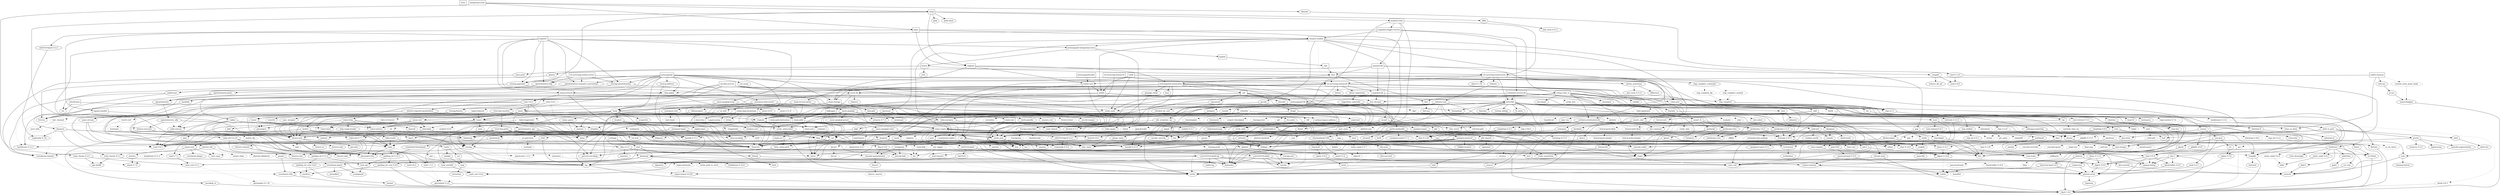 digraph {
    0 [ label = "tests" shape = box]
    1 [ label = "catalyst-toolbox" shape = box]
    2 [ label = "chain-addr" shape = box]
    3 [ label = "chain-core" shape = box]
    4 [ label = "chain-ser" shape = box]
    5 [ label = "chain-crypto" shape = box]
    6 [ label = "typed-bytes" shape = box]
    7 [ label = "chain-impl-mockchain" shape = box]
    8 [ label = "cardano-legacy-address" shape = box]
    9 [ label = "chain-time" shape = box]
    10 [ label = "chain-vote" shape = box]
    11 [ label = "imhamt" shape = box]
    12 [ label = "sparse-array" shape = box]
    13 [ label = "chain-storage" shape = box]
    14 [ label = "jcli" shape = box]
    15 [ label = "jormungandr-lib" shape = box]
    16 [ label = "jormungandr-automation" shape = box]
    17 [ label = "jortestkit" shape = box]
    18 [ label = "jormungandr-integration-tests" shape = box]
    19 [ label = "hersir" shape = box]
    20 [ label = "thor" shape = box]
    21 [ label = "loki" shape = box]
    22 [ label = "mjolnir" shape = box]
    23 [ label = "snapshot-lib" shape = box]
    24 [ label = "symmetric-cipher" shape = box]
    25 [ label = "vit-servicing-station-lib" shape = box]
    26 [ label = "event-db" shape = box]
    27 [ label = "vit-servicing-station-tests" shape = box]
    28 [ label = "wallet" shape = box]
    29 [ label = "chain-path-derivation" shape = box]
    30 [ label = "hdkeygen" shape = box]
    31 [ label = "chain-network" shape = box]
    32 [ label = "jormungandrwallet" shape = box]
    33 [ label = "wallet-core" shape = box]
    34 [ label = "wallet-wasm-js" shape = box]
    35 [ label = "jormungandr" shape = box]
    36 [ label = "explorer" shape = box]
    37 [ label = "settings" shape = box]
    38 [ label = "blockchain" shape = box]
    39 [ label = "vit-servicing-station-cli" shape = box]
    40 [ label = "vit-servicing-station-server" shape = box]
    41 [ label = "iapyx" shape = box]
    42 [ label = "valgrind" shape = box]
    43 [ label = "vitup" shape = box]
    44 [ label = "mainnet-lib" shape = box]
    45 [ label = "mainnet-tools" shape = box]
    46 [ label = "scheduler-service-lib" shape = box]
    47 [ label = "signals-handler" shape = box]
    48 [ label = "snapshot-trigger-service" shape = box]
    49 [ label = "voting_tools_rs" shape = box]
    50 [ label = "integration-tests" shape = box]
    51 [ label = "cat-data-service" shape = box]
    52 [ label = "audit" shape = box]
    53 [ label = "assert_fs" ]
    54 [ label = "bech32 0.8.1" ]
    55 [ label = "clap 4.2.1" ]
    56 [ label = "color-eyre" ]
    57 [ label = "csv" ]
    58 [ label = "fraction" ]
    59 [ label = "futures" ]
    60 [ label = "gag" ]
    61 [ label = "governor" ]
    62 [ label = "graphql_client" ]
    63 [ label = "hex" ]
    64 [ label = "image" ]
    65 [ label = "itertools 0.10.5" ]
    66 [ label = "once_cell" ]
    67 [ label = "qrcode" ]
    68 [ label = "quircs" ]
    69 [ label = "rand 0.8.5" ]
    70 [ label = "rand_chacha 0.3.1" ]
    71 [ label = "rayon" ]
    72 [ label = "regex" ]
    73 [ label = "reqwest" ]
    74 [ label = "rust_decimal" ]
    75 [ label = "serde" ]
    76 [ label = "serde_json" ]
    77 [ label = "serde_yaml" ]
    78 [ label = "sscanf" ]
    79 [ label = "thiserror" ]
    80 [ label = "time 0.3.20" ]
    81 [ label = "tokio" ]
    82 [ label = "tracing" ]
    83 [ label = "tracing-subscriber" ]
    84 [ label = "url" ]
    85 [ label = "cryptoxide 0.4.4" ]
    86 [ label = "proptest" ]
    87 [ label = "quickcheck" ]
    88 [ label = "curve25519-dalek-ng" ]
    89 [ label = "ed25519-bip32 0.4.1" ]
    90 [ label = "ed25519-dalek" ]
    91 [ label = "generic-array" ]
    92 [ label = "rand_core 0.6.4" ]
    93 [ label = "sha2 0.10.6" ]
    94 [ label = "lazy_static" ]
    95 [ label = "strum" ]
    96 [ label = "cbor_event" ]
    97 [ label = "base64 0.21.0" ]
    98 [ label = "const_format" ]
    99 [ label = "criterion" style = dashed]
    100 [ label = "data-pile" ]
    101 [ label = "sled" ]
    102 [ label = "tempfile" ]
    103 [ label = "base64 0.13.1" ]
    104 [ label = "bincode" ]
    105 [ label = "bytes" ]
    106 [ label = "clap_complete" ]
    107 [ label = "gtmpl" ]
    108 [ label = "rpassword" ]
    109 [ label = "http" ]
    110 [ label = "humantime" ]
    111 [ label = "parity-multiaddr" ]
    112 [ label = "serde_with" ]
    113 [ label = "assert_cmd" ]
    114 [ label = "bytesize" ]
    115 [ label = "custom_debug" ]
    116 [ label = "flate2" ]
    117 [ label = "fs_extra" ]
    118 [ label = "json" ]
    119 [ label = "keynesis" ]
    120 [ label = "log" ]
    121 [ label = "netstat2" ]
    122 [ label = "os_info" ]
    123 [ label = "poldercast" ]
    124 [ label = "predicates 2.1.5" ]
    125 [ label = "prost 0.9.0" ]
    126 [ label = "semver" ]
    127 [ label = "sysinfo" ]
    128 [ label = "tar" ]
    129 [ label = "tokio-stream" ]
    130 [ label = "tonic 0.6.2" ]
    131 [ label = "warp" ]
    132 [ label = "zip" ]
    133 [ label = "console" ]
    134 [ label = "dialoguer" ]
    135 [ label = "indicatif" ]
    136 [ label = "sha-1" ]
    137 [ label = "sha2 0.9.9" ]
    138 [ label = "bech32 0.7.3" ]
    139 [ label = "yaml-rust" ]
    140 [ label = "ctrlc" ]
    141 [ label = "slave-pool" ]
    142 [ label = "cocoon" ]
    143 [ label = "dirs" ]
    144 [ label = "serde_test" style = dashed]
    145 [ label = "zeroize" ]
    146 [ label = "diesel" ]
    147 [ label = "diesel_migrations" ]
    148 [ label = "dotenv" ]
    149 [ label = "http-zipkin" ]
    150 [ label = "notify" ]
    151 [ label = "r2d2" ]
    152 [ label = "simplelog 0.8.0" ]
    153 [ label = "tracing-futures" ]
    154 [ label = "bb8" ]
    155 [ label = "bb8-postgres" ]
    156 [ label = "chrono" ]
    157 [ label = "dotenvy" ]
    158 [ label = "tokio-postgres" ]
    159 [ label = "cfg-if 0.1.10" ]
    160 [ label = "dyn-clone" ]
    161 [ label = "fake" ]
    162 [ label = "hyper" ]
    163 [ label = "postgres" ]
    164 [ label = "pretty_assertions" ]
    165 [ label = "rand 0.7.3" ]
    166 [ label = "rand_core 0.5.1" ]
    167 [ label = "refinery" ]
    168 [ label = "hashlink" ]
    169 [ label = "http-body" ]
    170 [ label = "pin-project" ]
    171 [ label = "clear_on_drop" ]
    172 [ label = "console_error_panic_hook" style = dashed]
    173 [ label = "getrandom 0.2.9" ]
    174 [ label = "js-sys" ]
    175 [ label = "wasm-bindgen" ]
    176 [ label = "web-sys" ]
    177 [ label = "arc-swap" ]
    178 [ label = "jsonrpsee-core" ]
    179 [ label = "jsonrpsee-http-server" ]
    180 [ label = "linked-hash-map" ]
    181 [ label = "local-ip-address" ]
    182 [ label = "lru" ]
    183 [ label = "opentelemetry" ]
    184 [ label = "opentelemetry-otlp" ]
    185 [ label = "opentelemetry-semantic-conventions" ]
    186 [ label = "tokio-util 0.6.10" ]
    187 [ label = "tracing-appender" ]
    188 [ label = "tracing-opentelemetry" ]
    189 [ label = "trust-dns-resolver" ]
    190 [ label = "anyhow" ]
    191 [ label = "async-graphql" ]
    192 [ label = "async-graphql-warp" ]
    193 [ label = "futures-channel" ]
    194 [ label = "futures-util" ]
    195 [ label = "ed25519-bip32 0.3.2" ]
    196 [ label = "prettytable-rs" ]
    197 [ label = "warp-reverse-proxy" ]
    198 [ label = "diffy" ]
    199 [ label = "glob" ]
    200 [ label = "path-slash" ]
    201 [ label = "rustls" ]
    202 [ label = "rustls-pemfile" ]
    203 [ label = "tempdir" ]
    204 [ label = "tokio-rustls" ]
    205 [ label = "uuid 0.8.2" ]
    206 [ label = "walkdir" ]
    207 [ label = "cardano-serialization-lib" ]
    208 [ label = "pharos" ]
    209 [ label = "job_scheduler_ng" ]
    210 [ label = "num-traits" ]
    211 [ label = "uuid 1.3.1" ]
    212 [ label = "bytekind" ]
    213 [ label = "cddl" ]
    214 [ label = "ciborium" ]
    215 [ label = "dashmap" ]
    216 [ label = "microtype" ]
    217 [ label = "nonempty" ]
    218 [ label = "validity" ]
    219 [ label = "cfg-if 1.0.0" ]
    220 [ label = "libmath" ]
    221 [ label = "rand_chacha 0.2.2" ]
    222 [ label = "axum" ]
    223 [ label = "metrics" ]
    224 [ label = "metrics-exporter-prometheus" ]
    225 [ label = "tower-http" ]
    226 [ label = "clap_complete_command" ]
    227 [ label = "anstyle" ]
    228 [ label = "doc-comment" ]
    229 [ label = "globwalk" ]
    230 [ label = "predicates 3.0.2" ]
    231 [ label = "predicates-core" ]
    232 [ label = "predicates-tree" ]
    233 [ label = "clap_builder" ]
    234 [ label = "backtrace" ]
    235 [ label = "color-spantrace" style = dashed]
    236 [ label = "eyre" ]
    237 [ label = "indenter" ]
    238 [ label = "owo-colors" ]
    239 [ label = "tracing-error" style = dashed]
    240 [ label = "csv-core" ]
    241 [ label = "itoa" ]
    242 [ label = "ryu" ]
    243 [ label = "num" ]
    244 [ label = "futures-core" ]
    245 [ label = "futures-executor" ]
    246 [ label = "futures-io" ]
    247 [ label = "futures-sink" ]
    248 [ label = "futures-task" ]
    249 [ label = "filedescriptor" ]
    250 [ label = "futures-timer" style = dashed]
    251 [ label = "no-std-compat" ]
    252 [ label = "nonzero_ext" ]
    253 [ label = "parking_lot 0.12.1" ]
    254 [ label = "smallvec" ]
    255 [ label = "bytemuck" ]
    256 [ label = "byteorder" ]
    257 [ label = "color_quant" ]
    258 [ label = "gif" style = dashed]
    259 [ label = "jpeg-decoder" style = dashed]
    260 [ label = "num-iter" ]
    261 [ label = "num-rational 0.3.2" ]
    262 [ label = "png" style = dashed]
    263 [ label = "scoped_threadpool" style = dashed]
    264 [ label = "tiff" style = dashed]
    265 [ label = "either" ]
    266 [ label = "checked_int_cast" ]
    267 [ label = "ppv-lite86" ]
    268 [ label = "rayon-core" ]
    269 [ label = "aho-corasick" ]
    270 [ label = "memchr" ]
    271 [ label = "regex-syntax 0.6.29" ]
    272 [ label = "serde_urlencoded" ]
    273 [ label = "tower-service" ]
    274 [ label = "arrayvec 0.7.2" ]
    275 [ label = "borsh" style = dashed]
    276 [ label = "bytecheck" style = dashed]
    277 [ label = "rkyv" style = dashed]
    278 [ label = "indexmap" ]
    279 [ label = "time-core" ]
    280 [ label = "mio" style = dashed]
    281 [ label = "num_cpus" ]
    282 [ label = "pin-project-lite" ]
    283 [ label = "tracing-core" ]
    284 [ label = "matchers" style = dashed]
    285 [ label = "nu-ansi-term" style = dashed]
    286 [ label = "sharded-slab" style = dashed]
    287 [ label = "thread_local" ]
    288 [ label = "tracing-log" style = dashed]
    289 [ label = "tracing-serde" style = dashed]
    290 [ label = "form_urlencoded" ]
    291 [ label = "idna 0.3.0" ]
    292 [ label = "percent-encoding" ]
    293 [ label = "bit-set" style = dashed]
    294 [ label = "bitflags" ]
    295 [ label = "quick-error 2.0.1" style = dashed]
    296 [ label = "rand_xorshift" ]
    297 [ label = "rusty-fork" style = dashed]
    298 [ label = "unarray" ]
    299 [ label = "env_logger" style = dashed]
    300 [ label = "digest 0.9.0" ]
    301 [ label = "subtle-ng" ]
    302 [ label = "curve25519-dalek" ]
    303 [ label = "ed25519" ]
    304 [ label = "typenum" ]
    305 [ label = "digest 0.10.6" ]
    306 [ label = "atty" style = dashed]
    307 [ label = "cast" style = dashed]
    308 [ label = "clap 2.34.0" style = dashed]
    309 [ label = "criterion-plot" style = dashed]
    310 [ label = "oorandom" style = dashed]
    311 [ label = "plotters" style = dashed]
    312 [ label = "serde_cbor" style = dashed]
    313 [ label = "tinytemplate" style = dashed]
    314 [ label = "memmap2" ]
    315 [ label = "crc32fast" ]
    316 [ label = "crossbeam-epoch" ]
    317 [ label = "crossbeam-utils" ]
    318 [ label = "fxhash" ]
    319 [ label = "libc" ]
    320 [ label = "parking_lot 0.11.2" ]
    321 [ label = "fastrand" ]
    322 [ label = "gtmpl_value" ]
    323 [ label = "fnv" ]
    324 [ label = "arrayref" ]
    325 [ label = "bs58" ]
    326 [ label = "data-encoding" ]
    327 [ label = "multihash" ]
    328 [ label = "static_assertions" ]
    329 [ label = "unsigned-varint 0.7.1" ]
    330 [ label = "bstr" ]
    331 [ label = "wait-timeout" ]
    332 [ label = "miniz_oxide 0.6.2" ]
    333 [ label = "cryptoxide 0.3.6" ]
    334 [ label = "difflib" style = dashed]
    335 [ label = "float-cmp" style = dashed]
    336 [ label = "normalize-line-endings" style = dashed]
    337 [ label = "filetime" ]
    338 [ label = "tokio-util 0.7.7" ]
    339 [ label = "async-stream" ]
    340 [ label = "h2" style = dashed]
    341 [ label = "hyper-timeout" style = dashed]
    342 [ label = "tower" ]
    343 [ label = "tower-layer" ]
    344 [ label = "headers" ]
    345 [ label = "mime" ]
    346 [ label = "mime_guess" ]
    347 [ label = "multiparty" style = dashed]
    348 [ label = "scoped-tls" ]
    349 [ label = "tokio-tungstenite" style = dashed]
    350 [ label = "aes" style = dashed]
    351 [ label = "bzip2" style = dashed]
    352 [ label = "constant_time_eq" style = dashed]
    353 [ label = "hmac 0.12.1" ]
    354 [ label = "pbkdf2 0.11.0" style = dashed]
    355 [ label = "sha1" ]
    356 [ label = "zstd" style = dashed]
    357 [ label = "unicode-width" ]
    358 [ label = "shell-words" ]
    359 [ label = "number_prefix" ]
    360 [ label = "block-buffer 0.9.0" ]
    361 [ label = "opaque-debug" ]
    362 [ label = "crossbeam-channel" ]
    363 [ label = "aes-gcm" ]
    364 [ label = "chacha20poly1305" ]
    365 [ label = "hmac 0.11.0" ]
    366 [ label = "pbkdf2 0.9.0" ]
    367 [ label = "dirs-sys" ]
    368 [ label = "pq-sys" style = dashed]
    369 [ label = "migrations_internals" ]
    370 [ label = "zipkin" ]
    371 [ label = "scheduled-thread-pool" ]
    372 [ label = "termcolor" ]
    373 [ label = "num-integer" ]
    374 [ label = "time 0.1.45" style = dashed]
    375 [ label = "fallible-iterator" ]
    376 [ label = "phf" ]
    377 [ label = "postgres-protocol" ]
    378 [ label = "postgres-types" ]
    379 [ label = "socket2 0.5.1" ]
    380 [ label = "httparse" ]
    381 [ label = "httpdate" ]
    382 [ label = "socket2 0.4.9" style = dashed]
    383 [ label = "want" ]
    384 [ label = "ansi_term 0.11.0" ]
    385 [ label = "difference" ]
    386 [ label = "getrandom 0.1.16" style = dashed]
    387 [ label = "refinery-core" ]
    388 [ label = "hashbrown 0.12.3" ]
    389 [ label = "beef" ]
    390 [ label = "jsonrpsee-types" ]
    391 [ label = "rustc-hash" style = dashed]
    392 [ label = "globset" ]
    393 [ label = "unicase" ]
    394 [ label = "opentelemetry_api" ]
    395 [ label = "opentelemetry_sdk" ]
    396 [ label = "opentelemetry-proto" ]
    397 [ label = "prost 0.11.8" style = dashed]
    398 [ label = "tonic 0.8.3" style = dashed]
    399 [ label = "slab" style = dashed]
    400 [ label = "lru-cache" ]
    401 [ label = "resolv-conf" style = dashed]
    402 [ label = "trust-dns-proto" ]
    403 [ label = "async-graphql-parser" ]
    404 [ label = "async-graphql-value" ]
    405 [ label = "fast_chemail" style = dashed]
    406 [ label = "multer" ]
    407 [ label = "pin-utils" ]
    408 [ label = "encode_unicode" ]
    409 [ label = "is-terminal" ]
    410 [ label = "term" ]
    411 [ label = "ansi_term 0.12.1" ]
    412 [ label = "ring" ]
    413 [ label = "sct" ]
    414 [ label = "webpki" ]
    415 [ label = "rand 0.4.6" ]
    416 [ label = "remove_dir_all" ]
    417 [ label = "same-file" ]
    418 [ label = "num-bigint" ]
    419 [ label = "schemars" ]
    420 [ label = "cron" ]
    421 [ label = "libm" style = dashed]
    422 [ label = "abnf_to_pest" ]
    423 [ label = "base16" ]
    424 [ label = "base64-url" style = dashed]
    425 [ label = "clap 3.2.23" style = dashed]
    426 [ label = "codespan-reporting" ]
    427 [ label = "hexf-parse" ]
    428 [ label = "itertools 0.11.0" ]
    429 [ label = "lexical-core" ]
    430 [ label = "pest_meta" ]
    431 [ label = "pest_vm" ]
    432 [ label = "regex-syntax 0.7.4" style = dashed]
    433 [ label = "simplelog 0.12.1" ]
    434 [ label = "uriparse" style = dashed]
    435 [ label = "ciborium-io" ]
    436 [ label = "ciborium-ll" ]
    437 [ label = "hashbrown 0.14.0" ]
    438 [ label = "lock_api" ]
    439 [ label = "parking_lot_core 0.9.8" ]
    440 [ label = "secrecy" style = dashed]
    441 [ label = "rand 0.3.23" ]
    442 [ label = "axum-core" ]
    443 [ label = "matchit" ]
    444 [ label = "serde_path_to_error" style = dashed]
    445 [ label = "sync_wrapper" ]
    446 [ label = "ahash 0.7.6" ]
    447 [ label = "ipnet" ]
    448 [ label = "metrics-util" ]
    449 [ label = "quanta" ]
    450 [ label = "http-range-header" ]
    451 [ label = "clap_complete_fig" style = dashed]
    452 [ label = "clap_complete_nushell" style = dashed]
    453 [ label = "ignore" ]
    454 [ label = "termtree" ]
    455 [ label = "anstream" style = dashed]
    456 [ label = "clap_lex 0.4.1" ]
    457 [ label = "strsim" style = dashed]
    458 [ label = "addr2line" ]
    459 [ label = "object" ]
    460 [ label = "rustc-demangle" ]
    461 [ label = "num-complex" ]
    462 [ label = "num-rational 0.4.1" ]
    463 [ label = "weezl" style = dashed]
    464 [ label = "deflate" style = dashed]
    465 [ label = "miniz_oxide 0.3.7" style = dashed]
    466 [ label = "miniz_oxide 0.4.4" style = dashed]
    467 [ label = "crossbeam-deque" ]
    468 [ label = "hashbrown 0.13.2" style = dashed]
    469 [ label = "ptr_meta" style = dashed]
    470 [ label = "simdutf8" style = dashed]
    471 [ label = "rend" style = dashed]
    472 [ label = "seahash" style = dashed]
    473 [ label = "regex-automata" style = dashed]
    474 [ label = "overload" style = dashed]
    475 [ label = "unicode-bidi" ]
    476 [ label = "unicode-normalization" ]
    477 [ label = "bit-vec" style = dashed]
    478 [ label = "quick-error 1.2.3" style = dashed]
    479 [ label = "subtle" ]
    480 [ label = "signature" ]
    481 [ label = "block-buffer 0.10.4" style = dashed]
    482 [ label = "crypto-common" ]
    483 [ label = "textwrap 0.11.0" style = dashed]
    484 [ label = "plotters-backend" style = dashed]
    485 [ label = "plotters-svg" style = dashed]
    486 [ label = "half" ]
    487 [ label = "memoffset" ]
    488 [ label = "scopeguard" ]
    489 [ label = "instant" ]
    490 [ label = "parking_lot_core 0.8.6" ]
    491 [ label = "unsigned-varint 0.5.1" ]
    492 [ label = "adler" ]
    493 [ label = "tokio-io-timeout" style = dashed]
    494 [ label = "headers-core" ]
    495 [ label = "try-lock" ]
    496 [ label = "tungstenite" style = dashed]
    497 [ label = "cipher 0.3.0" ]
    498 [ label = "bzip2-sys" style = dashed]
    499 [ label = "password-hash" style = dashed]
    500 [ label = "zstd-safe" style = dashed]
    501 [ label = "aead 0.4.3" ]
    502 [ label = "ctr" ]
    503 [ label = "ghash" ]
    504 [ label = "aead 0.5.2" ]
    505 [ label = "chacha20" ]
    506 [ label = "cipher 0.4.4" ]
    507 [ label = "poly1305" ]
    508 [ label = "crypto-mac" ]
    509 [ label = "lazycell" ]
    510 [ label = "zipkin-types" ]
    511 [ label = "phf_shared" ]
    512 [ label = "md-5" ]
    513 [ label = "stringprep" ]
    514 [ label = "siphasher" ]
    515 [ label = "toml" ]
    516 [ label = "hostname" style = dashed]
    517 [ label = "idna 0.2.3" ]
    518 [ label = "tinyvec" ]
    519 [ label = "pest" ]
    520 [ label = "ascii_utils" style = dashed]
    521 [ label = "encoding_rs" ]
    522 [ label = "spin" ]
    523 [ label = "io-lifetimes" ]
    524 [ label = "dirs-next" ]
    525 [ label = "untrusted" ]
    526 [ label = "nom" ]
    527 [ label = "abnf" ]
    528 [ label = "pretty" ]
    529 [ label = "clap_lex 0.2.4" style = dashed]
    530 [ label = "textwrap 0.16.0" style = dashed]
    531 [ label = "lexical-parse-float" style = dashed]
    532 [ label = "lexical-parse-integer" style = dashed]
    533 [ label = "lexical-util" ]
    534 [ label = "lexical-write-float" style = dashed]
    535 [ label = "lexical-write-integer" style = dashed]
    536 [ label = "atomic-shim" style = dashed]
    537 [ label = "hashbrown 0.11.2" style = dashed]
    538 [ label = "sketches-ddsketch" style = dashed]
    539 [ label = "anstyle-parse" style = dashed]
    540 [ label = "concolor-override" style = dashed]
    541 [ label = "concolor-query" style = dashed]
    542 [ label = "utf8parse" style = dashed]
    543 [ label = "gimli" ]
    544 [ label = "adler32" style = dashed]
    545 [ label = "ahash 0.8.3" style = dashed]
    546 [ label = "utf-8" style = dashed]
    547 [ label = "base64ct" style = dashed]
    548 [ label = "zstd-sys" style = dashed]
    549 [ label = "polyval" ]
    550 [ label = "inout" ]
    551 [ label = "universal-hash 0.5.0" ]
    552 [ label = "match_cfg" style = dashed]
    553 [ label = "matches" ]
    554 [ label = "tinyvec_macros" style = dashed]
    555 [ label = "ucd-trie" ]
    556 [ label = "dirs-sys-next" ]
    557 [ label = "minimal-lexical" ]
    558 [ label = "abnf-core" ]
    559 [ label = "arrayvec 0.5.2" ]
    560 [ label = "typed-arena" ]
    561 [ label = "unicode-segmentation" ]
    562 [ label = "os_str_bytes" style = dashed]
    563 [ label = "universal-hash 0.4.1" ]
    1 -> 56 [ ]
    1 -> 60 [ ]
    1 -> 61 [ ]
    1 -> 18 [ ]
    1 -> 67 [ ]
    1 -> 68 [ ]
    1 -> 78 [ ]
    1 -> 24 [ ]
    1 -> 25 [ style = dotted]
    1 -> 28 [ ]
    2 -> 3 [ ]
    2 -> 5 [ ]
    3 -> 4 [ ]
    4 -> 79 [ ]
    5 -> 54 [ ]
    5 -> 88 [ ]
    5 -> 89 [ ]
    5 -> 90 [ ]
    5 -> 63 [ ]
    5 -> 86 [ style = dotted]
    5 -> 87 [ style = dotted]
    5 -> 71 [ ]
    5 -> 93 [ ]
    5 -> 6 [ ]
    7 -> 8 [ ]
    7 -> 2 [ ]
    7 -> 9 [ ]
    7 -> 10 [ ]
    7 -> 11 [ ]
    7 -> 12 [ ]
    7 -> 95 [ ]
    7 -> 82 [ ]
    8 -> 96 [ ]
    8 -> 89 [ ]
    9 -> 3 [ ]
    9 -> 86 [ style = dotted]
    9 -> 87 [ style = dotted]
    10 -> 97 [ ]
    10 -> 3 [ ]
    10 -> 5 [ ]
    10 -> 98 [ ]
    11 -> 86 [ style = dotted]
    11 -> 79 [ ]
    13 -> 99 [ style = dotted]
    13 -> 100 [ ]
    13 -> 92 [ style = dotted]
    13 -> 101 [ ]
    13 -> 102 [ style = dotted]
    13 -> 79 [ ]
    14 -> 104 [ ]
    14 -> 106 [ ]
    14 -> 107 [ ]
    14 -> 15 [ ]
    14 -> 73 [ ]
    14 -> 108 [ ]
    14 -> 77 [ ]
    15 -> 7 [ ]
    15 -> 109 [ ]
    15 -> 110 [ ]
    15 -> 111 [ ]
    15 -> 112 [ ]
    16 -> 113 [ ]
    16 -> 13 [ ]
    16 -> 62 [ ]
    16 -> 14 [ ]
    16 -> 17 [ ]
    16 -> 118 [ ]
    16 -> 121 [ ]
    16 -> 123 [ ]
    16 -> 130 [ ]
    16 -> 83 [ ]
    17 -> 53 [ ]
    17 -> 54 [ ]
    17 -> 114 [ ]
    17 -> 57 [ ]
    17 -> 115 [ ]
    17 -> 134 [ ]
    17 -> 117 [ ]
    17 -> 63 [ ]
    17 -> 110 [ ]
    17 -> 135 [ ]
    17 -> 122 [ ]
    17 -> 124 [ ]
    17 -> 73 [ ]
    17 -> 126 [ ]
    17 -> 77 [ ]
    17 -> 136 [ ]
    17 -> 137 [ ]
    17 -> 127 [ ]
    17 -> 128 [ ]
    17 -> 131 [ ]
    17 -> 132 [ ]
    18 -> 138 [ ]
    18 -> 19 [ ]
    18 -> 22 [ ]
    19 -> 140 [ ]
    19 -> 141 [ ]
    19 -> 20 [ ]
    20 -> 142 [ ]
    20 -> 143 [ ]
    20 -> 16 [ ]
    21 -> 20 [ ]
    22 -> 21 [ ]
    23 -> 58 [ ]
    23 -> 15 [ ]
    23 -> 73 [ ]
    23 -> 74 [ ]
    23 -> 144 [ style = dotted]
    24 -> 85 [ ]
    24 -> 69 [ ]
    24 -> 79 [ ]
    24 -> 145 [ ]
    25 -> 55 [ ]
    25 -> 147 [ ]
    25 -> 148 [ ]
    25 -> 26 [ ]
    25 -> 149 [ ]
    25 -> 65 [ ]
    25 -> 150 [ ]
    25 -> 152 [ ]
    25 -> 23 [ ]
    25 -> 153 [ ]
    25 -> 83 [ ]
    25 -> 131 [ ]
    26 -> 155 [ ]
    26 -> 157 [ ]
    26 -> 74 [ ]
    26 -> 79 [ ]
    27 -> 113 [ ]
    27 -> 159 [ ]
    27 -> 160 [ ]
    27 -> 161 [ ]
    27 -> 17 [ ]
    27 -> 164 [ ]
    27 -> 167 [ ]
    27 -> 25 [ ]
    28 -> 168 [ ]
    28 -> 30 [ ]
    28 -> 65 [ ]
    28 -> 15 [ ]
    29 -> 79 [ ]
    30 -> 8 [ ]
    30 -> 2 [ ]
    30 -> 29 [ ]
    31 -> 5 [ ]
    31 -> 59 [ ]
    31 -> 79 [ ]
    31 -> 130 [ ]
    32 -> 33 [ ]
    33 -> 138 [ ]
    33 -> 24 [ ]
    33 -> 28 [ ]
    34 -> 171 [ ]
    34 -> 172 [ style = dotted]
    34 -> 33 [ ]
    34 -> 176 [ ]
    35 -> 177 [ ]
    35 -> 31 [ ]
    35 -> 13 [ ]
    35 -> 55 [ ]
    35 -> 149 [ ]
    35 -> 15 [ ]
    35 -> 179 [ ]
    35 -> 181 [ ]
    35 -> 184 [ ]
    35 -> 185 [ ]
    35 -> 123 [ ]
    35 -> 73 [ ]
    35 -> 77 [ ]
    35 -> 187 [ ]
    35 -> 188 [ ]
    35 -> 189 [ ]
    35 -> 131 [ ]
    36 -> 190 [ ]
    36 -> 192 [ ]
    36 -> 31 [ ]
    36 -> 149 [ ]
    36 -> 18 [ ]
    36 -> 184 [ ]
    36 -> 185 [ ]
    36 -> 187 [ ]
    36 -> 188 [ ]
    37 -> 101 [ ]
    37 -> 79 [ ]
    38 -> 7 [ ]
    38 -> 182 [ ]
    39 -> 57 [ ]
    39 -> 25 [ ]
    40 -> 184 [ ]
    40 -> 185 [ ]
    40 -> 187 [ ]
    40 -> 188 [ ]
    40 -> 25 [ ]
    41 -> 1 [ ]
    41 -> 195 [ ]
    41 -> 196 [ ]
    41 -> 42 [ ]
    42 -> 16 [ ]
    42 -> 27 [ ]
    42 -> 33 [ ]
    42 -> 197 [ ]
    43 -> 198 [ ]
    43 -> 199 [ ]
    43 -> 45 [ ]
    43 -> 200 [ ]
    43 -> 187 [ ]
    43 -> 205 [ ]
    43 -> 42 [ ]
    44 -> 207 [ ]
    44 -> 208 [ ]
    44 -> 23 [ ]
    44 -> 203 [ ]
    44 -> 20 [ ]
    45 -> 209 [ ]
    45 -> 44 [ ]
    45 -> 196 [ ]
    45 -> 48 [ ]
    45 -> 27 [ ]
    46 -> 156 [ ]
    46 -> 55 [ ]
    46 -> 59 [ ]
    46 -> 17 [ ]
    46 -> 211 [ ]
    47 -> 59 [ ]
    47 -> 81 [ ]
    48 -> 1 [ ]
    48 -> 46 [ ]
    48 -> 47 [ ]
    48 -> 49 [ ]
    49 -> 212 [ ]
    49 -> 207 [ ]
    49 -> 213 [ ]
    49 -> 55 [ ]
    49 -> 56 [ ]
    49 -> 215 [ ]
    49 -> 143 [ ]
    49 -> 216 [ ]
    49 -> 217 [ ]
    49 -> 86 [ ]
    49 -> 71 [ ]
    49 -> 74 [ ]
    49 -> 218 [ ]
    50 -> 41 [ ]
    50 -> 220 [ ]
    50 -> 221 [ ]
    50 -> 43 [ ]
    51 -> 222 [ ]
    51 -> 55 [ ]
    51 -> 26 [ ]
    51 -> 224 [ ]
    51 -> 112 [ ]
    51 -> 225 [ ]
    51 -> 83 [ ]
    52 -> 13 [ ]
    52 -> 226 [ ]
    52 -> 56 [ ]
    52 -> 77 [ ]
    52 -> 28 [ ]
    53 -> 228 [ ]
    53 -> 229 [ ]
    53 -> 230 [ ]
    53 -> 232 [ ]
    53 -> 102 [ ]
    55 -> 233 [ ]
    56 -> 234 [ ]
    56 -> 235 [ style = dotted]
    56 -> 236 [ ]
    57 -> 240 [ ]
    57 -> 241 [ ]
    57 -> 242 [ ]
    57 -> 75 [ ]
    58 -> 94 [ style = dotted]
    58 -> 243 [ ]
    59 -> 245 [ style = dotted]
    60 -> 249 [ ]
    60 -> 102 [ ]
    61 -> 59 [ style = dotted]
    61 -> 250 [ style = dotted]
    61 -> 251 [ ]
    61 -> 252 [ ]
    61 -> 253 [ ]
    61 -> 69 [ style = dotted]
    62 -> 76 [ ]
    64 -> 255 [ ]
    64 -> 258 [ style = dotted]
    64 -> 260 [ ]
    64 -> 261 [ ]
    64 -> 262 [ style = dotted]
    64 -> 263 [ style = dotted]
    64 -> 264 [ style = dotted]
    65 -> 265 [ ]
    67 -> 266 [ ]
    67 -> 64 [ style = dotted]
    68 -> 210 [ ]
    68 -> 79 [ ]
    69 -> 70 [ style = dotted]
    70 -> 267 [ ]
    70 -> 92 [ ]
    71 -> 265 [ ]
    71 -> 268 [ ]
    72 -> 269 [ style = dotted]
    72 -> 271 [ ]
    73 -> 97 [ ]
    73 -> 194 [ ]
    73 -> 109 [ ]
    73 -> 76 [ style = dotted]
    73 -> 272 [ ]
    73 -> 273 [ ]
    73 -> 84 [ ]
    74 -> 274 [ ]
    74 -> 275 [ style = dotted]
    74 -> 163 [ style = dotted]
    74 -> 277 [ style = dotted]
    76 -> 241 [ ]
    76 -> 242 [ ]
    76 -> 75 [ ]
    77 -> 278 [ ]
    77 -> 242 [ ]
    77 -> 139 [ ]
    78 -> 98 [ ]
    78 -> 94 [ ]
    78 -> 72 [ ]
    80 -> 241 [ style = dotted]
    80 -> 75 [ style = dotted]
    80 -> 279 [ ]
    81 -> 105 [ style = dotted]
    81 -> 280 [ style = dotted]
    81 -> 281 [ style = dotted]
    81 -> 253 [ style = dotted]
    81 -> 282 [ ]
    82 -> 120 [ style = dotted]
    82 -> 282 [ ]
    82 -> 283 [ ]
    83 -> 284 [ style = dotted]
    83 -> 285 [ style = dotted]
    83 -> 72 [ style = dotted]
    83 -> 76 [ style = dotted]
    83 -> 286 [ style = dotted]
    83 -> 254 [ style = dotted]
    83 -> 287 [ style = dotted]
    83 -> 80 [ style = dotted]
    83 -> 82 [ style = dotted]
    83 -> 288 [ style = dotted]
    83 -> 289 [ style = dotted]
    84 -> 290 [ ]
    84 -> 291 [ ]
    84 -> 75 [ style = dotted]
    86 -> 293 [ style = dotted]
    86 -> 294 [ ]
    86 -> 256 [ ]
    86 -> 94 [ style = dotted]
    86 -> 210 [ ]
    86 -> 295 [ style = dotted]
    86 -> 69 [ ]
    86 -> 296 [ ]
    86 -> 271 [ style = dotted]
    86 -> 297 [ style = dotted]
    86 -> 298 [ ]
    87 -> 299 [ style = dotted]
    87 -> 165 [ ]
    88 -> 256 [ ]
    88 -> 300 [ ]
    88 -> 92 [ ]
    88 -> 301 [ ]
    88 -> 145 [ ]
    89 -> 85 [ ]
    90 -> 302 [ ]
    90 -> 303 [ ]
    90 -> 165 [ style = dotted]
    90 -> 75 [ style = dotted]
    90 -> 137 [ ]
    91 -> 304 [ ]
    92 -> 173 [ style = dotted]
    93 -> 305 [ ]
    99 -> 306 [ style = dashed]
    99 -> 308 [ style = dashed]
    99 -> 309 [ style = dashed]
    99 -> 57 [ style = dashed]
    99 -> 59 [ style = dotted]
    99 -> 94 [ style = dashed]
    99 -> 310 [ style = dashed]
    99 -> 311 [ style = dashed]
    99 -> 71 [ style = dashed]
    99 -> 72 [ style = dashed]
    99 -> 312 [ style = dashed]
    99 -> 313 [ style = dashed]
    99 -> 81 [ style = dotted]
    99 -> 206 [ style = dashed]
    100 -> 314 [ ]
    101 -> 315 [ ]
    101 -> 316 [ ]
    101 -> 318 [ ]
    101 -> 319 [ ]
    101 -> 120 [ ]
    101 -> 320 [ ]
    102 -> 219 [ ]
    102 -> 321 [ ]
    104 -> 75 [ ]
    105 -> 75 [ style = dotted]
    106 -> 55 [ ]
    107 -> 322 [ ]
    107 -> 65 [ ]
    107 -> 94 [ ]
    107 -> 292 [ ]
    108 -> 76 [ ]
    109 -> 105 [ ]
    109 -> 323 [ ]
    109 -> 241 [ ]
    111 -> 324 [ ]
    111 -> 325 [ ]
    111 -> 256 [ ]
    111 -> 326 [ ]
    111 -> 327 [ ]
    111 -> 328 [ ]
    111 -> 329 [ ]
    111 -> 84 [ style = dotted]
    112 -> 103 [ style = dotted]
    112 -> 156 [ style = dotted]
    112 -> 63 [ style = dotted]
    112 -> 278 [ style = dotted]
    112 -> 76 [ style = dotted]
    112 -> 80 [ style = dotted]
    113 -> 330 [ ]
    113 -> 228 [ ]
    113 -> 230 [ ]
    113 -> 232 [ ]
    113 -> 331 [ ]
    116 -> 315 [ ]
    116 -> 332 [ style = dotted]
    119 -> 333 [ ]
    119 -> 63 [ ]
    119 -> 70 [ ]
    119 -> 79 [ ]
    120 -> 219 [ ]
    120 -> 75 [ style = dotted]
    121 -> 294 [ ]
    121 -> 319 [ ]
    121 -> 79 [ ]
    122 -> 120 [ ]
    123 -> 119 [ ]
    123 -> 182 [ ]
    124 -> 334 [ style = dotted]
    124 -> 335 [ style = dotted]
    124 -> 65 [ ]
    124 -> 336 [ style = dotted]
    124 -> 231 [ ]
    124 -> 72 [ style = dotted]
    125 -> 105 [ ]
    126 -> 75 [ style = dotted]
    127 -> 71 [ style = dotted]
    128 -> 337 [ ]
    129 -> 338 [ style = dotted]
    130 -> 339 [ ]
    130 -> 103 [ ]
    130 -> 341 [ style = dotted]
    130 -> 292 [ ]
    130 -> 125 [ style = dotted]
    130 -> 129 [ ]
    130 -> 186 [ ]
    130 -> 342 [ style = dotted]
    130 -> 153 [ style = dotted]
    131 -> 344 [ ]
    131 -> 162 [ ]
    131 -> 346 [ ]
    131 -> 347 [ style = dotted]
    131 -> 170 [ ]
    131 -> 202 [ ]
    131 -> 348 [ ]
    131 -> 76 [ ]
    131 -> 272 [ ]
    131 -> 204 [ style = dotted]
    131 -> 129 [ ]
    131 -> 349 [ style = dotted]
    132 -> 350 [ style = dotted]
    132 -> 256 [ ]
    132 -> 351 [ style = dotted]
    132 -> 352 [ style = dotted]
    132 -> 116 [ style = dotted]
    132 -> 354 [ style = dotted]
    132 -> 355 [ style = dotted]
    132 -> 80 [ style = dotted]
    132 -> 356 [ style = dotted]
    133 -> 94 [ ]
    133 -> 319 [ ]
    133 -> 357 [ style = dotted]
    134 -> 133 [ ]
    134 -> 358 [ ]
    134 -> 102 [ style = dotted]
    134 -> 145 [ style = dotted]
    135 -> 133 [ ]
    135 -> 359 [ ]
    135 -> 72 [ ]
    136 -> 360 [ ]
    136 -> 219 [ ]
    136 -> 300 [ ]
    136 -> 361 [ ]
    137 -> 360 [ ]
    137 -> 219 [ ]
    137 -> 300 [ ]
    137 -> 361 [ ]
    139 -> 180 [ ]
    141 -> 362 [ ]
    142 -> 363 [ ]
    142 -> 364 [ ]
    142 -> 366 [ ]
    142 -> 69 [ ]
    143 -> 367 [ ]
    144 -> 75 [ style = dashed]
    146 -> 294 [ style = dotted]
    146 -> 256 [ ]
    146 -> 156 [ style = dotted]
    146 -> 368 [ style = dotted]
    146 -> 151 [ style = dotted]
    146 -> 76 [ style = dotted]
    147 -> 369 [ ]
    149 -> 109 [ ]
    149 -> 370 [ ]
    150 -> 294 [ ]
    150 -> 362 [ style = dotted]
    150 -> 337 [ ]
    150 -> 319 [ ]
    150 -> 206 [ ]
    151 -> 120 [ ]
    151 -> 371 [ ]
    152 -> 156 [ ]
    152 -> 120 [ ]
    152 -> 372 [ style = dotted]
    153 -> 170 [ style = dotted]
    153 -> 82 [ ]
    154 -> 194 [ ]
    154 -> 81 [ ]
    155 -> 154 [ ]
    155 -> 158 [ ]
    156 -> 373 [ ]
    156 -> 75 [ style = dotted]
    156 -> 374 [ style = dotted]
    158 -> 194 [ ]
    158 -> 292 [ ]
    158 -> 376 [ ]
    158 -> 378 [ ]
    158 -> 379 [ ]
    158 -> 338 [ ]
    161 -> 156 [ style = dotted]
    161 -> 109 [ style = dotted]
    161 -> 69 [ ]
    162 -> 340 [ style = dotted]
    162 -> 169 [ ]
    162 -> 380 [ ]
    162 -> 381 [ ]
    162 -> 382 [ style = dotted]
    162 -> 273 [ ]
    162 -> 383 [ ]
    163 -> 158 [ ]
    164 -> 384 [ ]
    164 -> 385 [ ]
    165 -> 166 [ ]
    166 -> 386 [ style = dotted]
    167 -> 387 [ ]
    168 -> 388 [ ]
    169 -> 109 [ ]
    169 -> 282 [ ]
    172 -> 175 [ style = dashed]
    173 -> 219 [ ]
    174 -> 175 [ ]
    175 -> 219 [ ]
    176 -> 174 [ ]
    178 -> 274 [ style = dotted]
    178 -> 162 [ style = dotted]
    178 -> 390 [ ]
    178 -> 69 [ style = dotted]
    178 -> 391 [ style = dotted]
    179 -> 392 [ ]
    179 -> 178 [ ]
    179 -> 94 [ ]
    179 -> 393 [ ]
    181 -> 79 [ ]
    182 -> 388 [ style = dotted]
    183 -> 395 [ ]
    184 -> 396 [ ]
    185 -> 183 [ ]
    186 -> 244 [ ]
    186 -> 247 [ ]
    186 -> 399 [ style = dotted]
    186 -> 81 [ ]
    187 -> 362 [ ]
    187 -> 83 [ ]
    188 -> 183 [ ]
    188 -> 83 [ ]
    189 -> 400 [ ]
    189 -> 401 [ style = dotted]
    189 -> 402 [ ]
    191 -> 403 [ ]
    191 -> 339 [ ]
    191 -> 103 [ ]
    191 -> 405 [ style = dotted]
    191 -> 406 [ ]
    191 -> 210 [ ]
    191 -> 66 [ ]
    191 -> 72 [ ]
    191 -> 272 [ ]
    191 -> 328 [ ]
    191 -> 102 [ ]
    192 -> 191 [ ]
    192 -> 131 [ ]
    193 -> 244 [ ]
    193 -> 247 [ style = dotted]
    194 -> 193 [ style = dotted]
    194 -> 246 [ style = dotted]
    194 -> 248 [ ]
    194 -> 270 [ style = dotted]
    194 -> 282 [ ]
    194 -> 407 [ ]
    194 -> 399 [ style = dotted]
    195 -> 333 [ ]
    196 -> 57 [ style = dotted]
    196 -> 408 [ ]
    196 -> 409 [ ]
    196 -> 94 [ ]
    196 -> 410 [ ]
    196 -> 357 [ ]
    197 -> 94 [ ]
    197 -> 73 [ ]
    197 -> 131 [ ]
    198 -> 411 [ ]
    201 -> 120 [ style = dotted]
    201 -> 413 [ ]
    201 -> 414 [ ]
    202 -> 97 [ ]
    203 -> 415 [ ]
    203 -> 416 [ ]
    204 -> 201 [ ]
    204 -> 81 [ ]
    205 -> 173 [ style = dotted]
    205 -> 75 [ style = dotted]
    206 -> 417 [ ]
    207 -> 138 [ ]
    207 -> 96 [ ]
    207 -> 171 [ ]
    207 -> 89 [ ]
    207 -> 63 [ ]
    207 -> 65 [ ]
    207 -> 180 [ ]
    207 -> 418 [ ]
    207 -> 69 [ ]
    207 -> 419 [ ]
    207 -> 137 [ ]
    208 -> 59 [ ]
    209 -> 420 [ ]
    209 -> 211 [ ]
    210 -> 421 [ style = dotted]
    211 -> 173 [ style = dotted]
    211 -> 75 [ style = dotted]
    212 -> 63 [ style = dotted]
    212 -> 75 [ ]
    212 -> 298 [ ]
    213 -> 422 [ ]
    213 -> 423 [ ]
    213 -> 424 [ style = dotted]
    213 -> 156 [ style = dotted]
    213 -> 214 [ style = dotted]
    213 -> 425 [ style = dotted]
    213 -> 426 [ ]
    213 -> 326 [ ]
    213 -> 427 [ ]
    213 -> 428 [ ]
    213 -> 429 [ ]
    213 -> 431 [ ]
    213 -> 72 [ ]
    213 -> 432 [ style = dotted]
    213 -> 76 [ style = dotted]
    213 -> 433 [ ]
    213 -> 434 [ style = dotted]
    214 -> 436 [ ]
    214 -> 75 [ ]
    215 -> 437 [ ]
    215 -> 438 [ ]
    215 -> 66 [ ]
    215 -> 439 [ ]
    216 -> 440 [ style = dotted]
    217 -> 75 [ style = dotted]
    220 -> 441 [ ]
    221 -> 267 [ ]
    221 -> 166 [ ]
    222 -> 442 [ ]
    222 -> 294 [ ]
    222 -> 162 [ ]
    222 -> 443 [ ]
    222 -> 76 [ style = dotted]
    222 -> 444 [ style = dotted]
    222 -> 272 [ style = dotted]
    222 -> 445 [ ]
    222 -> 342 [ ]
    223 -> 446 [ ]
    224 -> 162 [ style = dotted]
    224 -> 447 [ style = dotted]
    224 -> 448 [ ]
    224 -> 79 [ ]
    225 -> 294 [ ]
    225 -> 194 [ ]
    225 -> 169 [ ]
    225 -> 450 [ ]
    225 -> 343 [ ]
    225 -> 273 [ ]
    226 -> 451 [ style = dotted]
    226 -> 452 [ style = dotted]
    229 -> 294 [ ]
    229 -> 453 [ ]
    230 -> 227 [ ]
    230 -> 334 [ style = dotted]
    230 -> 65 [ ]
    230 -> 231 [ ]
    232 -> 231 [ ]
    232 -> 454 [ ]
    233 -> 455 [ style = dotted]
    233 -> 294 [ ]
    233 -> 456 [ ]
    233 -> 66 [ style = dotted]
    233 -> 457 [ style = dotted]
    234 -> 458 [ ]
    234 -> 219 [ ]
    234 -> 319 [ ]
    234 -> 332 [ ]
    234 -> 459 [ ]
    234 -> 460 [ ]
    235 -> 238 [ style = dashed]
    235 -> 239 [ style = dashed]
    236 -> 237 [ ]
    236 -> 66 [ ]
    239 -> 83 [ style = dashed]
    240 -> 270 [ ]
    243 -> 461 [ ]
    243 -> 260 [ ]
    243 -> 462 [ ]
    245 -> 194 [ ]
    249 -> 319 [ ]
    249 -> 79 [ ]
    253 -> 438 [ ]
    253 -> 439 [ ]
    258 -> 257 [ style = dashed]
    258 -> 463 [ style = dashed]
    259 -> 71 [ style = dotted]
    260 -> 373 [ ]
    261 -> 373 [ ]
    262 -> 294 [ style = dashed]
    262 -> 315 [ style = dashed]
    262 -> 464 [ style = dotted]
    262 -> 465 [ style = dashed]
    264 -> 259 [ style = dashed]
    264 -> 466 [ style = dashed]
    264 -> 463 [ style = dashed]
    268 -> 362 [ ]
    268 -> 467 [ ]
    268 -> 281 [ ]
    269 -> 270 [ ]
    272 -> 290 [ ]
    272 -> 241 [ ]
    272 -> 242 [ ]
    272 -> 75 [ ]
    275 -> 468 [ style = dashed]
    276 -> 469 [ style = dashed]
    276 -> 470 [ style = dotted]
    277 -> 388 [ style = dotted]
    277 -> 471 [ style = dotted]
    277 -> 472 [ style = dashed]
    278 -> 388 [ ]
    278 -> 75 [ style = dotted]
    280 -> 120 [ style = dashed]
    283 -> 66 [ style = dotted]
    284 -> 473 [ style = dashed]
    285 -> 474 [ style = dashed]
    286 -> 94 [ style = dashed]
    287 -> 219 [ ]
    287 -> 66 [ ]
    288 -> 94 [ style = dashed]
    288 -> 120 [ style = dashed]
    288 -> 283 [ style = dashed]
    289 -> 75 [ style = dashed]
    289 -> 283 [ style = dashed]
    290 -> 292 [ ]
    291 -> 475 [ ]
    291 -> 476 [ ]
    293 -> 477 [ style = dashed]
    296 -> 92 [ ]
    297 -> 323 [ style = dashed]
    297 -> 478 [ style = dashed]
    297 -> 102 [ style = dashed]
    297 -> 331 [ style = dotted]
    299 -> 120 [ style = dashed]
    299 -> 72 [ style = dotted]
    300 -> 91 [ ]
    302 -> 256 [ ]
    302 -> 300 [ ]
    302 -> 166 [ ]
    302 -> 479 [ ]
    302 -> 145 [ ]
    303 -> 480 [ ]
    305 -> 481 [ style = dotted]
    305 -> 482 [ ]
    305 -> 479 [ style = dotted]
    308 -> 294 [ style = dashed]
    308 -> 483 [ style = dashed]
    309 -> 307 [ style = dashed]
    309 -> 65 [ style = dashed]
    311 -> 210 [ style = dashed]
    311 -> 485 [ style = dotted]
    312 -> 486 [ style = dashed]
    312 -> 75 [ style = dashed]
    313 -> 76 [ style = dashed]
    315 -> 219 [ ]
    316 -> 317 [ ]
    316 -> 487 [ ]
    316 -> 488 [ ]
    317 -> 219 [ ]
    318 -> 256 [ ]
    320 -> 438 [ ]
    320 -> 490 [ ]
    327 -> 91 [ ]
    327 -> 491 [ ]
    330 -> 270 [ ]
    330 -> 66 [ style = dotted]
    330 -> 473 [ style = dotted]
    330 -> 75 [ style = dotted]
    332 -> 492 [ ]
    335 -> 210 [ style = dotted]
    337 -> 219 [ ]
    338 -> 244 [ ]
    338 -> 247 [ ]
    338 -> 81 [ ]
    338 -> 82 [ style = dotted]
    339 -> 244 [ ]
    339 -> 282 [ ]
    340 -> 194 [ style = dashed]
    340 -> 109 [ style = dashed]
    340 -> 278 [ style = dashed]
    340 -> 338 [ style = dashed]
    341 -> 162 [ style = dashed]
    341 -> 493 [ style = dashed]
    342 -> 194 [ style = dotted]
    342 -> 278 [ style = dotted]
    342 -> 170 [ style = dotted]
    342 -> 69 [ style = dotted]
    342 -> 338 [ style = dotted]
    342 -> 343 [ ]
    342 -> 273 [ ]
    344 -> 103 [ ]
    344 -> 294 [ ]
    344 -> 494 [ ]
    344 -> 381 [ ]
    344 -> 345 [ ]
    344 -> 355 [ ]
    346 -> 345 [ ]
    346 -> 393 [ ]
    347 -> 105 [ style = dashed]
    347 -> 244 [ style = dotted]
    347 -> 380 [ style = dotted]
    347 -> 270 [ style = dotted]
    347 -> 282 [ style = dotted]
    347 -> 495 [ style = dotted]
    349 -> 194 [ style = dashed]
    349 -> 81 [ style = dashed]
    349 -> 496 [ style = dashed]
    350 -> 219 [ style = dashed]
    350 -> 497 [ style = dashed]
    350 -> 361 [ style = dashed]
    351 -> 498 [ style = dashed]
    353 -> 305 [ ]
    354 -> 353 [ style = dotted]
    354 -> 499 [ style = dotted]
    354 -> 93 [ style = dotted]
    355 -> 305 [ ]
    356 -> 500 [ style = dashed]
    360 -> 91 [ ]
    362 -> 317 [ style = dotted]
    363 -> 501 [ ]
    363 -> 350 [ style = dotted]
    363 -> 502 [ ]
    363 -> 503 [ ]
    364 -> 504 [ ]
    364 -> 505 [ ]
    364 -> 507 [ ]
    365 -> 508 [ ]
    365 -> 300 [ ]
    366 -> 365 [ style = dotted]
    366 -> 137 [ style = dotted]
    369 -> 146 [ ]
    370 -> 509 [ ]
    370 -> 120 [ ]
    370 -> 282 [ ]
    370 -> 69 [ ]
    370 -> 510 [ ]
    371 -> 253 [ ]
    373 -> 210 [ ]
    374 -> 319 [ style = dashed]
    376 -> 511 [ ]
    377 -> 97 [ ]
    377 -> 256 [ ]
    377 -> 105 [ ]
    377 -> 375 [ ]
    377 -> 353 [ ]
    377 -> 512 [ ]
    377 -> 270 [ ]
    377 -> 69 [ ]
    377 -> 93 [ ]
    377 -> 513 [ ]
    378 -> 156 [ style = dotted]
    378 -> 377 [ ]
    378 -> 76 [ style = dotted]
    383 -> 120 [ ]
    383 -> 495 [ ]
    386 -> 219 [ style = dashed]
    387 -> 94 [ ]
    387 -> 163 [ style = dotted]
    387 -> 72 [ ]
    387 -> 79 [ ]
    387 -> 80 [ ]
    387 -> 515 [ ]
    387 -> 84 [ ]
    387 -> 206 [ ]
    388 -> 446 [ style = dotted]
    389 -> 75 [ style = dotted]
    390 -> 190 [ ]
    390 -> 389 [ ]
    390 -> 76 [ ]
    390 -> 79 [ ]
    390 -> 82 [ ]
    392 -> 330 [ ]
    392 -> 323 [ ]
    392 -> 120 [ style = dotted]
    392 -> 72 [ ]
    394 -> 323 [ style = dotted]
    394 -> 194 [ ]
    394 -> 278 [ ]
    394 -> 66 [ ]
    394 -> 79 [ ]
    395 -> 362 [ style = dotted]
    395 -> 215 [ style = dotted]
    395 -> 245 [ ]
    395 -> 394 [ ]
    395 -> 292 [ style = dotted]
    395 -> 69 [ style = dotted]
    395 -> 129 [ style = dotted]
    396 -> 59 [ ]
    396 -> 183 [ ]
    396 -> 398 [ style = dotted]
    397 -> 105 [ style = dashed]
    398 -> 339 [ style = dashed]
    398 -> 222 [ style = dotted]
    398 -> 103 [ style = dashed]
    398 -> 341 [ style = dotted]
    398 -> 397 [ style = dotted]
    398 -> 129 [ style = dashed]
    398 -> 153 [ style = dotted]
    400 -> 180 [ ]
    401 -> 516 [ style = dotted]
    401 -> 478 [ style = dashed]
    402 -> 326 [ ]
    402 -> 194 [ ]
    402 -> 517 [ ]
    402 -> 447 [ ]
    402 -> 94 [ ]
    402 -> 69 [ ]
    402 -> 79 [ ]
    402 -> 81 [ style = dotted]
    402 -> 82 [ ]
    402 -> 84 [ ]
    403 -> 404 [ ]
    403 -> 519 [ ]
    404 -> 105 [ ]
    404 -> 278 [ ]
    404 -> 76 [ ]
    405 -> 520 [ style = dashed]
    406 -> 521 [ ]
    406 -> 194 [ ]
    406 -> 109 [ ]
    406 -> 380 [ ]
    406 -> 120 [ ]
    406 -> 345 [ ]
    406 -> 522 [ ]
    409 -> 523 [ ]
    410 -> 524 [ ]
    412 -> 525 [ ]
    413 -> 412 [ ]
    414 -> 412 [ ]
    418 -> 373 [ ]
    418 -> 75 [ style = dotted]
    419 -> 160 [ ]
    419 -> 76 [ ]
    420 -> 156 [ ]
    420 -> 526 [ ]
    420 -> 66 [ ]
    422 -> 527 [ ]
    422 -> 278 [ ]
    422 -> 65 [ ]
    422 -> 528 [ ]
    424 -> 97 [ style = dashed]
    425 -> 306 [ style = dotted]
    425 -> 294 [ style = dashed]
    425 -> 529 [ style = dashed]
    425 -> 278 [ style = dashed]
    425 -> 66 [ style = dotted]
    425 -> 457 [ style = dotted]
    425 -> 372 [ style = dotted]
    425 -> 530 [ style = dashed]
    426 -> 372 [ ]
    426 -> 357 [ ]
    428 -> 265 [ ]
    429 -> 531 [ style = dotted]
    429 -> 534 [ style = dotted]
    430 -> 66 [ ]
    430 -> 519 [ ]
    431 -> 430 [ ]
    433 -> 120 [ ]
    433 -> 372 [ style = dotted]
    433 -> 80 [ ]
    434 -> 323 [ style = dashed]
    434 -> 94 [ style = dashed]
    436 -> 435 [ ]
    436 -> 486 [ ]
    438 -> 488 [ ]
    439 -> 219 [ ]
    439 -> 254 [ ]
    440 -> 75 [ style = dotted]
    440 -> 145 [ style = dashed]
    441 -> 319 [ ]
    441 -> 415 [ ]
    442 -> 194 [ ]
    442 -> 169 [ ]
    442 -> 345 [ ]
    442 -> 343 [ ]
    442 -> 273 [ ]
    444 -> 75 [ style = dashed]
    448 -> 536 [ style = dotted]
    448 -> 316 [ style = dotted]
    448 -> 537 [ style = dotted]
    448 -> 223 [ ]
    448 -> 281 [ style = dotted]
    448 -> 320 [ style = dotted]
    448 -> 449 [ style = dotted]
    448 -> 538 [ style = dotted]
    449 -> 317 [ ]
    449 -> 66 [ ]
    451 -> 106 [ style = dashed]
    452 -> 106 [ style = dashed]
    453 -> 392 [ ]
    453 -> 94 [ ]
    453 -> 287 [ ]
    453 -> 206 [ ]
    455 -> 227 [ style = dashed]
    455 -> 539 [ style = dashed]
    455 -> 540 [ style = dotted]
    455 -> 541 [ style = dotted]
    455 -> 409 [ style = dotted]
    458 -> 543 [ ]
    459 -> 270 [ ]
    461 -> 210 [ ]
    461 -> 75 [ style = dotted]
    462 -> 418 [ style = dotted]
    464 -> 544 [ style = dashed]
    464 -> 256 [ style = dashed]
    465 -> 544 [ style = dashed]
    466 -> 492 [ style = dashed]
    467 -> 316 [ style = dotted]
    468 -> 545 [ style = dotted]
    471 -> 276 [ style = dotted]
    473 -> 271 [ style = dotted]
    476 -> 518 [ ]
    481 -> 91 [ style = dashed]
    482 -> 91 [ ]
    482 -> 92 [ style = dotted]
    483 -> 357 [ style = dashed]
    485 -> 484 [ style = dashed]
    489 -> 219 [ ]
    490 -> 489 [ ]
    490 -> 254 [ ]
    493 -> 81 [ style = dashed]
    494 -> 109 [ ]
    496 -> 103 [ style = dotted]
    496 -> 256 [ style = dashed]
    496 -> 109 [ style = dotted]
    496 -> 380 [ style = dotted]
    496 -> 120 [ style = dashed]
    496 -> 69 [ style = dashed]
    496 -> 355 [ style = dotted]
    496 -> 79 [ style = dashed]
    496 -> 84 [ style = dotted]
    496 -> 546 [ style = dashed]
    497 -> 91 [ ]
    498 -> 319 [ style = dashed]
    499 -> 547 [ style = dashed]
    499 -> 92 [ style = dotted]
    499 -> 479 [ style = dashed]
    500 -> 548 [ style = dashed]
    501 -> 91 [ ]
    502 -> 497 [ ]
    503 -> 549 [ ]
    504 -> 482 [ ]
    505 -> 506 [ ]
    506 -> 482 [ ]
    506 -> 550 [ ]
    506 -> 145 [ style = dotted]
    507 -> 361 [ ]
    507 -> 551 [ ]
    508 -> 91 [ ]
    508 -> 479 [ ]
    510 -> 326 [ ]
    511 -> 514 [ ]
    512 -> 305 [ ]
    513 -> 475 [ ]
    513 -> 476 [ ]
    515 -> 75 [ ]
    516 -> 552 [ style = dashed]
    517 -> 553 [ ]
    517 -> 475 [ ]
    517 -> 476 [ ]
    518 -> 554 [ style = dotted]
    519 -> 79 [ style = dotted]
    519 -> 555 [ ]
    521 -> 219 [ ]
    524 -> 219 [ ]
    524 -> 556 [ ]
    526 -> 270 [ ]
    526 -> 557 [ ]
    527 -> 558 [ ]
    528 -> 559 [ ]
    528 -> 120 [ ]
    528 -> 560 [ ]
    528 -> 561 [ ]
    529 -> 562 [ style = dashed]
    531 -> 532 [ style = dashed]
    532 -> 533 [ style = dashed]
    533 -> 328 [ ]
    534 -> 535 [ style = dashed]
    535 -> 533 [ style = dashed]
    537 -> 446 [ style = dotted]
    539 -> 542 [ style = dotted]
    545 -> 219 [ style = dashed]
    548 -> 319 [ style = dashed]
    549 -> 219 [ ]
    549 -> 361 [ ]
    549 -> 563 [ ]
    550 -> 91 [ ]
    551 -> 482 [ ]
    551 -> 479 [ ]
    558 -> 526 [ ]
    563 -> 91 [ ]
    563 -> 479 [ ]
}

